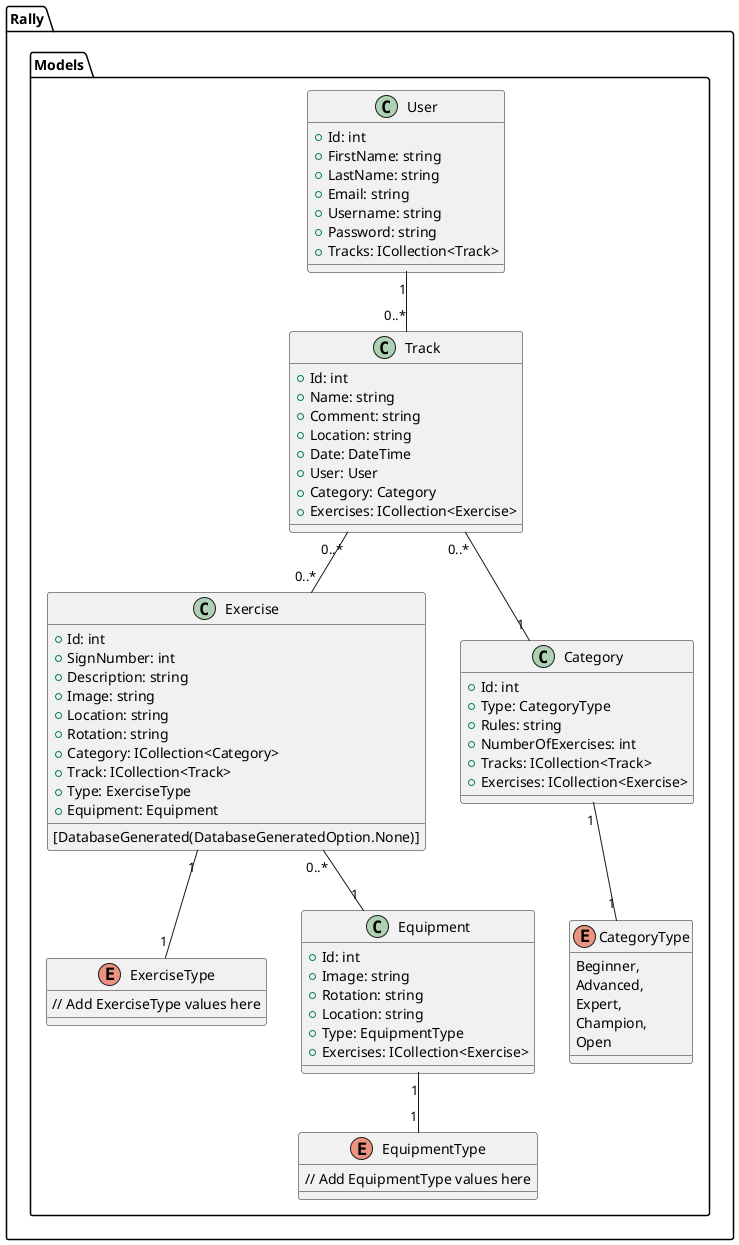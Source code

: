 @startuml Design Class Diagram for models

namespace Rally.Models {
    class User {
        + Id: int
        + FirstName: string
        + LastName: string
        + Email: string
        + Username: string
        + Password: string
        + Tracks: ICollection<Track>
    }

    class Track {
        + Id: int
        + Name: string
        + Comment: string
        + Location: string
        + Date: DateTime
        + User: User
        + Category: Category
        + Exercises: ICollection<Exercise>
    }

    class Exercise {
        [DatabaseGenerated(DatabaseGeneratedOption.None)]
        + Id: int
        + SignNumber: int
        + Description: string
        + Image: string
        + Location: string
        + Rotation: string
        + Category: ICollection<Category>
        + Track: ICollection<Track>
        + Type: ExerciseType
        + Equipment: Equipment
    }

    enum ExerciseType {
        // Add ExerciseType values here
    }

    class Equipment {
        + Id: int
        + Image: string
        + Rotation: string
        + Location: string
        + Type: EquipmentType
        + Exercises: ICollection<Exercise>
    }

    enum EquipmentType {
        // Add EquipmentType values here
    }

    class Category {
        + Id: int
        + Type: CategoryType
        + Rules: string
        + NumberOfExercises: int
        + Tracks: ICollection<Track>
        + Exercises: ICollection<Exercise>
    }

    enum CategoryType {
        Beginner,
        Advanced,
        Expert,
        Champion,
        Open
    }

    User "1" -- "0..*" Track
    Track "0..*" -- "1" Category
    Track "0..*" -- "0..*" Exercise
    Exercise "0..*" -- "1" Equipment
    Category "1" -- "1" CategoryType
    Exercise "1" -- "1" ExerciseType
    Equipment "1" -- "1" EquipmentType
}



@enduml
